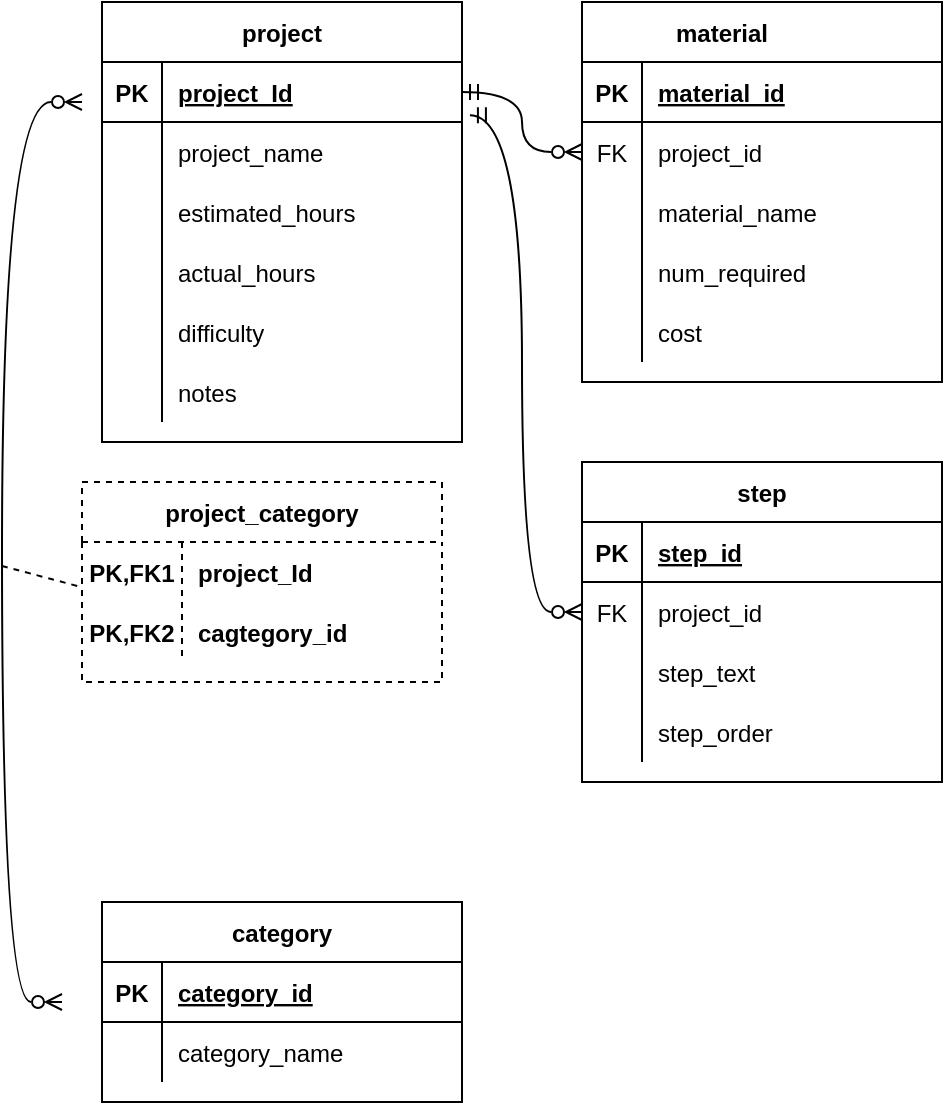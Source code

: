 <mxfile version="20.2.7" type="device"><diagram id="DPN5r8OgpBmGejVqQ4KV" name="Page-1"><mxGraphModel dx="1416" dy="571" grid="1" gridSize="10" guides="1" tooltips="1" connect="1" arrows="1" fold="1" page="1" pageScale="1" pageWidth="850" pageHeight="1100" math="0" shadow="0"><root><mxCell id="0"/><mxCell id="1" parent="0"/><mxCell id="LyTKCBFwln9-AGKCyciz-1" value="project" style="shape=table;startSize=30;container=1;collapsible=1;childLayout=tableLayout;fixedRows=1;rowLines=0;fontStyle=1;align=center;resizeLast=1;" parent="1" vertex="1"><mxGeometry x="80" y="80" width="180" height="220" as="geometry"/></mxCell><mxCell id="LyTKCBFwln9-AGKCyciz-2" value="" style="shape=tableRow;horizontal=0;startSize=0;swimlaneHead=0;swimlaneBody=0;fillColor=none;collapsible=0;dropTarget=0;points=[[0,0.5],[1,0.5]];portConstraint=eastwest;top=0;left=0;right=0;bottom=1;" parent="LyTKCBFwln9-AGKCyciz-1" vertex="1"><mxGeometry y="30" width="180" height="30" as="geometry"/></mxCell><mxCell id="LyTKCBFwln9-AGKCyciz-3" value="PK" style="shape=partialRectangle;connectable=0;fillColor=none;top=0;left=0;bottom=0;right=0;fontStyle=1;overflow=hidden;" parent="LyTKCBFwln9-AGKCyciz-2" vertex="1"><mxGeometry width="30" height="30" as="geometry"><mxRectangle width="30" height="30" as="alternateBounds"/></mxGeometry></mxCell><mxCell id="LyTKCBFwln9-AGKCyciz-4" value="project_Id" style="shape=partialRectangle;connectable=0;fillColor=none;top=0;left=0;bottom=0;right=0;align=left;spacingLeft=6;fontStyle=5;overflow=hidden;" parent="LyTKCBFwln9-AGKCyciz-2" vertex="1"><mxGeometry x="30" width="150" height="30" as="geometry"><mxRectangle width="150" height="30" as="alternateBounds"/></mxGeometry></mxCell><mxCell id="LyTKCBFwln9-AGKCyciz-52" style="shape=tableRow;horizontal=0;startSize=0;swimlaneHead=0;swimlaneBody=0;fillColor=none;collapsible=0;dropTarget=0;points=[[0,0.5],[1,0.5]];portConstraint=eastwest;top=0;left=0;right=0;bottom=1;strokeColor=none;" parent="LyTKCBFwln9-AGKCyciz-1" vertex="1"><mxGeometry y="60" width="180" height="30" as="geometry"/></mxCell><mxCell id="LyTKCBFwln9-AGKCyciz-53" style="shape=partialRectangle;connectable=0;fillColor=none;top=0;left=0;bottom=0;right=0;fontStyle=1;overflow=hidden;" parent="LyTKCBFwln9-AGKCyciz-52" vertex="1"><mxGeometry width="30" height="30" as="geometry"><mxRectangle width="30" height="30" as="alternateBounds"/></mxGeometry></mxCell><mxCell id="LyTKCBFwln9-AGKCyciz-54" value="project_name" style="shape=partialRectangle;connectable=0;fillColor=none;top=0;left=0;bottom=0;right=0;align=left;spacingLeft=6;fontStyle=0;overflow=hidden;" parent="LyTKCBFwln9-AGKCyciz-52" vertex="1"><mxGeometry x="30" width="150" height="30" as="geometry"><mxRectangle width="150" height="30" as="alternateBounds"/></mxGeometry></mxCell><mxCell id="LyTKCBFwln9-AGKCyciz-5" value="" style="shape=tableRow;horizontal=0;startSize=0;swimlaneHead=0;swimlaneBody=0;fillColor=none;collapsible=0;dropTarget=0;points=[[0,0.5],[1,0.5]];portConstraint=eastwest;top=0;left=0;right=0;bottom=0;" parent="LyTKCBFwln9-AGKCyciz-1" vertex="1"><mxGeometry y="90" width="180" height="30" as="geometry"/></mxCell><mxCell id="LyTKCBFwln9-AGKCyciz-6" value="" style="shape=partialRectangle;connectable=0;fillColor=none;top=0;left=0;bottom=0;right=0;editable=1;overflow=hidden;" parent="LyTKCBFwln9-AGKCyciz-5" vertex="1"><mxGeometry width="30" height="30" as="geometry"><mxRectangle width="30" height="30" as="alternateBounds"/></mxGeometry></mxCell><mxCell id="LyTKCBFwln9-AGKCyciz-7" value="estimated_hours" style="shape=partialRectangle;connectable=0;fillColor=none;top=0;left=0;bottom=0;right=0;align=left;spacingLeft=6;overflow=hidden;" parent="LyTKCBFwln9-AGKCyciz-5" vertex="1"><mxGeometry x="30" width="150" height="30" as="geometry"><mxRectangle width="150" height="30" as="alternateBounds"/></mxGeometry></mxCell><mxCell id="LyTKCBFwln9-AGKCyciz-8" value="" style="shape=tableRow;horizontal=0;startSize=0;swimlaneHead=0;swimlaneBody=0;fillColor=none;collapsible=0;dropTarget=0;points=[[0,0.5],[1,0.5]];portConstraint=eastwest;top=0;left=0;right=0;bottom=0;" parent="LyTKCBFwln9-AGKCyciz-1" vertex="1"><mxGeometry y="120" width="180" height="30" as="geometry"/></mxCell><mxCell id="LyTKCBFwln9-AGKCyciz-9" value="" style="shape=partialRectangle;connectable=0;fillColor=none;top=0;left=0;bottom=0;right=0;editable=1;overflow=hidden;" parent="LyTKCBFwln9-AGKCyciz-8" vertex="1"><mxGeometry width="30" height="30" as="geometry"><mxRectangle width="30" height="30" as="alternateBounds"/></mxGeometry></mxCell><mxCell id="LyTKCBFwln9-AGKCyciz-10" value="actual_hours" style="shape=partialRectangle;connectable=0;fillColor=none;top=0;left=0;bottom=0;right=0;align=left;spacingLeft=6;overflow=hidden;" parent="LyTKCBFwln9-AGKCyciz-8" vertex="1"><mxGeometry x="30" width="150" height="30" as="geometry"><mxRectangle width="150" height="30" as="alternateBounds"/></mxGeometry></mxCell><mxCell id="LyTKCBFwln9-AGKCyciz-11" value="" style="shape=tableRow;horizontal=0;startSize=0;swimlaneHead=0;swimlaneBody=0;fillColor=none;collapsible=0;dropTarget=0;points=[[0,0.5],[1,0.5]];portConstraint=eastwest;top=0;left=0;right=0;bottom=0;" parent="LyTKCBFwln9-AGKCyciz-1" vertex="1"><mxGeometry y="150" width="180" height="30" as="geometry"/></mxCell><mxCell id="LyTKCBFwln9-AGKCyciz-12" value="" style="shape=partialRectangle;connectable=0;fillColor=none;top=0;left=0;bottom=0;right=0;editable=1;overflow=hidden;" parent="LyTKCBFwln9-AGKCyciz-11" vertex="1"><mxGeometry width="30" height="30" as="geometry"><mxRectangle width="30" height="30" as="alternateBounds"/></mxGeometry></mxCell><mxCell id="LyTKCBFwln9-AGKCyciz-13" value="difficulty" style="shape=partialRectangle;connectable=0;fillColor=none;top=0;left=0;bottom=0;right=0;align=left;spacingLeft=6;overflow=hidden;" parent="LyTKCBFwln9-AGKCyciz-11" vertex="1"><mxGeometry x="30" width="150" height="30" as="geometry"><mxRectangle width="150" height="30" as="alternateBounds"/></mxGeometry></mxCell><mxCell id="LyTKCBFwln9-AGKCyciz-14" style="shape=tableRow;horizontal=0;startSize=0;swimlaneHead=0;swimlaneBody=0;fillColor=none;collapsible=0;dropTarget=0;points=[[0,0.5],[1,0.5]];portConstraint=eastwest;top=0;left=0;right=0;bottom=0;" parent="LyTKCBFwln9-AGKCyciz-1" vertex="1"><mxGeometry y="180" width="180" height="30" as="geometry"/></mxCell><mxCell id="LyTKCBFwln9-AGKCyciz-15" style="shape=partialRectangle;connectable=0;fillColor=none;top=0;left=0;bottom=0;right=0;editable=1;overflow=hidden;" parent="LyTKCBFwln9-AGKCyciz-14" vertex="1"><mxGeometry width="30" height="30" as="geometry"><mxRectangle width="30" height="30" as="alternateBounds"/></mxGeometry></mxCell><mxCell id="LyTKCBFwln9-AGKCyciz-16" value="notes" style="shape=partialRectangle;connectable=0;fillColor=none;top=0;left=0;bottom=0;right=0;align=left;spacingLeft=6;overflow=hidden;" parent="LyTKCBFwln9-AGKCyciz-14" vertex="1"><mxGeometry x="30" width="150" height="30" as="geometry"><mxRectangle width="150" height="30" as="alternateBounds"/></mxGeometry></mxCell><mxCell id="LyTKCBFwln9-AGKCyciz-17" value="    material                " style="shape=table;startSize=30;container=1;collapsible=1;childLayout=tableLayout;fixedRows=1;rowLines=0;fontStyle=1;align=center;resizeLast=1;" parent="1" vertex="1"><mxGeometry x="320" y="80" width="180" height="190" as="geometry"/></mxCell><mxCell id="LyTKCBFwln9-AGKCyciz-18" value="" style="shape=tableRow;horizontal=0;startSize=0;swimlaneHead=0;swimlaneBody=0;fillColor=none;collapsible=0;dropTarget=0;points=[[0,0.5],[1,0.5]];portConstraint=eastwest;top=0;left=0;right=0;bottom=1;" parent="LyTKCBFwln9-AGKCyciz-17" vertex="1"><mxGeometry y="30" width="180" height="30" as="geometry"/></mxCell><mxCell id="LyTKCBFwln9-AGKCyciz-19" value="PK" style="shape=partialRectangle;connectable=0;fillColor=none;top=0;left=0;bottom=0;right=0;fontStyle=1;overflow=hidden;" parent="LyTKCBFwln9-AGKCyciz-18" vertex="1"><mxGeometry width="30" height="30" as="geometry"><mxRectangle width="30" height="30" as="alternateBounds"/></mxGeometry></mxCell><mxCell id="LyTKCBFwln9-AGKCyciz-20" value="material_id" style="shape=partialRectangle;connectable=0;fillColor=none;top=0;left=0;bottom=0;right=0;align=left;spacingLeft=6;fontStyle=5;overflow=hidden;" parent="LyTKCBFwln9-AGKCyciz-18" vertex="1"><mxGeometry x="30" width="150" height="30" as="geometry"><mxRectangle width="150" height="30" as="alternateBounds"/></mxGeometry></mxCell><mxCell id="LyTKCBFwln9-AGKCyciz-21" value="" style="shape=tableRow;horizontal=0;startSize=0;swimlaneHead=0;swimlaneBody=0;fillColor=none;collapsible=0;dropTarget=0;points=[[0,0.5],[1,0.5]];portConstraint=eastwest;top=0;left=0;right=0;bottom=0;" parent="LyTKCBFwln9-AGKCyciz-17" vertex="1"><mxGeometry y="60" width="180" height="30" as="geometry"/></mxCell><mxCell id="LyTKCBFwln9-AGKCyciz-22" value="FK" style="shape=partialRectangle;connectable=0;fillColor=none;top=0;left=0;bottom=0;right=0;editable=1;overflow=hidden;" parent="LyTKCBFwln9-AGKCyciz-21" vertex="1"><mxGeometry width="30" height="30" as="geometry"><mxRectangle width="30" height="30" as="alternateBounds"/></mxGeometry></mxCell><mxCell id="LyTKCBFwln9-AGKCyciz-23" value="project_id" style="shape=partialRectangle;connectable=0;fillColor=none;top=0;left=0;bottom=0;right=0;align=left;spacingLeft=6;overflow=hidden;" parent="LyTKCBFwln9-AGKCyciz-21" vertex="1"><mxGeometry x="30" width="150" height="30" as="geometry"><mxRectangle width="150" height="30" as="alternateBounds"/></mxGeometry></mxCell><mxCell id="LyTKCBFwln9-AGKCyciz-24" value="" style="shape=tableRow;horizontal=0;startSize=0;swimlaneHead=0;swimlaneBody=0;fillColor=none;collapsible=0;dropTarget=0;points=[[0,0.5],[1,0.5]];portConstraint=eastwest;top=0;left=0;right=0;bottom=0;" parent="LyTKCBFwln9-AGKCyciz-17" vertex="1"><mxGeometry y="90" width="180" height="30" as="geometry"/></mxCell><mxCell id="LyTKCBFwln9-AGKCyciz-25" value="" style="shape=partialRectangle;connectable=0;fillColor=none;top=0;left=0;bottom=0;right=0;editable=1;overflow=hidden;" parent="LyTKCBFwln9-AGKCyciz-24" vertex="1"><mxGeometry width="30" height="30" as="geometry"><mxRectangle width="30" height="30" as="alternateBounds"/></mxGeometry></mxCell><mxCell id="LyTKCBFwln9-AGKCyciz-26" value="material_name" style="shape=partialRectangle;connectable=0;fillColor=none;top=0;left=0;bottom=0;right=0;align=left;spacingLeft=6;overflow=hidden;" parent="LyTKCBFwln9-AGKCyciz-24" vertex="1"><mxGeometry x="30" width="150" height="30" as="geometry"><mxRectangle width="150" height="30" as="alternateBounds"/></mxGeometry></mxCell><mxCell id="LyTKCBFwln9-AGKCyciz-27" value="" style="shape=tableRow;horizontal=0;startSize=0;swimlaneHead=0;swimlaneBody=0;fillColor=none;collapsible=0;dropTarget=0;points=[[0,0.5],[1,0.5]];portConstraint=eastwest;top=0;left=0;right=0;bottom=0;" parent="LyTKCBFwln9-AGKCyciz-17" vertex="1"><mxGeometry y="120" width="180" height="30" as="geometry"/></mxCell><mxCell id="LyTKCBFwln9-AGKCyciz-28" value="" style="shape=partialRectangle;connectable=0;fillColor=none;top=0;left=0;bottom=0;right=0;editable=1;overflow=hidden;" parent="LyTKCBFwln9-AGKCyciz-27" vertex="1"><mxGeometry width="30" height="30" as="geometry"><mxRectangle width="30" height="30" as="alternateBounds"/></mxGeometry></mxCell><mxCell id="LyTKCBFwln9-AGKCyciz-29" value="num_required" style="shape=partialRectangle;connectable=0;fillColor=none;top=0;left=0;bottom=0;right=0;align=left;spacingLeft=6;overflow=hidden;" parent="LyTKCBFwln9-AGKCyciz-27" vertex="1"><mxGeometry x="30" width="150" height="30" as="geometry"><mxRectangle width="150" height="30" as="alternateBounds"/></mxGeometry></mxCell><mxCell id="LyTKCBFwln9-AGKCyciz-30" style="shape=tableRow;horizontal=0;startSize=0;swimlaneHead=0;swimlaneBody=0;fillColor=none;collapsible=0;dropTarget=0;points=[[0,0.5],[1,0.5]];portConstraint=eastwest;top=0;left=0;right=0;bottom=0;" parent="LyTKCBFwln9-AGKCyciz-17" vertex="1"><mxGeometry y="150" width="180" height="30" as="geometry"/></mxCell><mxCell id="LyTKCBFwln9-AGKCyciz-31" style="shape=partialRectangle;connectable=0;fillColor=none;top=0;left=0;bottom=0;right=0;editable=1;overflow=hidden;" parent="LyTKCBFwln9-AGKCyciz-30" vertex="1"><mxGeometry width="30" height="30" as="geometry"><mxRectangle width="30" height="30" as="alternateBounds"/></mxGeometry></mxCell><mxCell id="LyTKCBFwln9-AGKCyciz-32" value="cost" style="shape=partialRectangle;connectable=0;fillColor=none;top=0;left=0;bottom=0;right=0;align=left;spacingLeft=6;overflow=hidden;" parent="LyTKCBFwln9-AGKCyciz-30" vertex="1"><mxGeometry x="30" width="150" height="30" as="geometry"><mxRectangle width="150" height="30" as="alternateBounds"/></mxGeometry></mxCell><mxCell id="LyTKCBFwln9-AGKCyciz-34" value="" style="endArrow=ERzeroToMany;html=1;rounded=0;entryX=0;entryY=0.5;entryDx=0;entryDy=0;exitX=1;exitY=0.5;exitDx=0;exitDy=0;endFill=0;startArrow=ERmandOne;startFill=0;edgeStyle=orthogonalEdgeStyle;curved=1;" parent="1" source="LyTKCBFwln9-AGKCyciz-2" target="LyTKCBFwln9-AGKCyciz-21" edge="1"><mxGeometry width="50" height="50" relative="1" as="geometry"><mxPoint x="190" y="310" as="sourcePoint"/><mxPoint x="240" y="260" as="targetPoint"/></mxGeometry></mxCell><mxCell id="LyTKCBFwln9-AGKCyciz-35" value="step" style="shape=table;startSize=30;container=1;collapsible=1;childLayout=tableLayout;fixedRows=1;rowLines=0;fontStyle=1;align=center;resizeLast=1;" parent="1" vertex="1"><mxGeometry x="320" y="310" width="180" height="160" as="geometry"/></mxCell><mxCell id="LyTKCBFwln9-AGKCyciz-36" value="" style="shape=tableRow;horizontal=0;startSize=0;swimlaneHead=0;swimlaneBody=0;fillColor=none;collapsible=0;dropTarget=0;points=[[0,0.5],[1,0.5]];portConstraint=eastwest;top=0;left=0;right=0;bottom=1;" parent="LyTKCBFwln9-AGKCyciz-35" vertex="1"><mxGeometry y="30" width="180" height="30" as="geometry"/></mxCell><mxCell id="LyTKCBFwln9-AGKCyciz-37" value="PK" style="shape=partialRectangle;connectable=0;fillColor=none;top=0;left=0;bottom=0;right=0;fontStyle=1;overflow=hidden;" parent="LyTKCBFwln9-AGKCyciz-36" vertex="1"><mxGeometry width="30" height="30" as="geometry"><mxRectangle width="30" height="30" as="alternateBounds"/></mxGeometry></mxCell><mxCell id="LyTKCBFwln9-AGKCyciz-38" value="step_id" style="shape=partialRectangle;connectable=0;fillColor=none;top=0;left=0;bottom=0;right=0;align=left;spacingLeft=6;fontStyle=5;overflow=hidden;" parent="LyTKCBFwln9-AGKCyciz-36" vertex="1"><mxGeometry x="30" width="150" height="30" as="geometry"><mxRectangle width="150" height="30" as="alternateBounds"/></mxGeometry></mxCell><mxCell id="LyTKCBFwln9-AGKCyciz-39" value="" style="shape=tableRow;horizontal=0;startSize=0;swimlaneHead=0;swimlaneBody=0;fillColor=none;collapsible=0;dropTarget=0;points=[[0,0.5],[1,0.5]];portConstraint=eastwest;top=0;left=0;right=0;bottom=0;" parent="LyTKCBFwln9-AGKCyciz-35" vertex="1"><mxGeometry y="60" width="180" height="30" as="geometry"/></mxCell><mxCell id="LyTKCBFwln9-AGKCyciz-40" value="FK" style="shape=partialRectangle;connectable=0;fillColor=none;top=0;left=0;bottom=0;right=0;editable=1;overflow=hidden;" parent="LyTKCBFwln9-AGKCyciz-39" vertex="1"><mxGeometry width="30" height="30" as="geometry"><mxRectangle width="30" height="30" as="alternateBounds"/></mxGeometry></mxCell><mxCell id="LyTKCBFwln9-AGKCyciz-41" value="project_id" style="shape=partialRectangle;connectable=0;fillColor=none;top=0;left=0;bottom=0;right=0;align=left;spacingLeft=6;overflow=hidden;" parent="LyTKCBFwln9-AGKCyciz-39" vertex="1"><mxGeometry x="30" width="150" height="30" as="geometry"><mxRectangle width="150" height="30" as="alternateBounds"/></mxGeometry></mxCell><mxCell id="LyTKCBFwln9-AGKCyciz-42" value="" style="shape=tableRow;horizontal=0;startSize=0;swimlaneHead=0;swimlaneBody=0;fillColor=none;collapsible=0;dropTarget=0;points=[[0,0.5],[1,0.5]];portConstraint=eastwest;top=0;left=0;right=0;bottom=0;" parent="LyTKCBFwln9-AGKCyciz-35" vertex="1"><mxGeometry y="90" width="180" height="30" as="geometry"/></mxCell><mxCell id="LyTKCBFwln9-AGKCyciz-43" value="" style="shape=partialRectangle;connectable=0;fillColor=none;top=0;left=0;bottom=0;right=0;editable=1;overflow=hidden;" parent="LyTKCBFwln9-AGKCyciz-42" vertex="1"><mxGeometry width="30" height="30" as="geometry"><mxRectangle width="30" height="30" as="alternateBounds"/></mxGeometry></mxCell><mxCell id="LyTKCBFwln9-AGKCyciz-44" value="step_text" style="shape=partialRectangle;connectable=0;fillColor=none;top=0;left=0;bottom=0;right=0;align=left;spacingLeft=6;overflow=hidden;" parent="LyTKCBFwln9-AGKCyciz-42" vertex="1"><mxGeometry x="30" width="150" height="30" as="geometry"><mxRectangle width="150" height="30" as="alternateBounds"/></mxGeometry></mxCell><mxCell id="LyTKCBFwln9-AGKCyciz-45" value="" style="shape=tableRow;horizontal=0;startSize=0;swimlaneHead=0;swimlaneBody=0;fillColor=none;collapsible=0;dropTarget=0;points=[[0,0.5],[1,0.5]];portConstraint=eastwest;top=0;left=0;right=0;bottom=0;" parent="LyTKCBFwln9-AGKCyciz-35" vertex="1"><mxGeometry y="120" width="180" height="30" as="geometry"/></mxCell><mxCell id="LyTKCBFwln9-AGKCyciz-46" value="" style="shape=partialRectangle;connectable=0;fillColor=none;top=0;left=0;bottom=0;right=0;editable=1;overflow=hidden;" parent="LyTKCBFwln9-AGKCyciz-45" vertex="1"><mxGeometry width="30" height="30" as="geometry"><mxRectangle width="30" height="30" as="alternateBounds"/></mxGeometry></mxCell><mxCell id="LyTKCBFwln9-AGKCyciz-47" value="step_order" style="shape=partialRectangle;connectable=0;fillColor=none;top=0;left=0;bottom=0;right=0;align=left;spacingLeft=6;overflow=hidden;" parent="LyTKCBFwln9-AGKCyciz-45" vertex="1"><mxGeometry x="30" width="150" height="30" as="geometry"><mxRectangle width="150" height="30" as="alternateBounds"/></mxGeometry></mxCell><mxCell id="LyTKCBFwln9-AGKCyciz-48" value="" style="endArrow=ERzeroToMany;html=1;rounded=0;exitX=1.022;exitY=-0.113;exitDx=0;exitDy=0;exitPerimeter=0;entryX=0;entryY=0.5;entryDx=0;entryDy=0;endFill=0;startArrow=ERmandOne;startFill=0;edgeStyle=orthogonalEdgeStyle;curved=1;" parent="1" source="LyTKCBFwln9-AGKCyciz-52" target="LyTKCBFwln9-AGKCyciz-39" edge="1"><mxGeometry width="50" height="50" relative="1" as="geometry"><mxPoint x="450" y="320" as="sourcePoint"/><mxPoint x="500" y="270" as="targetPoint"/></mxGeometry></mxCell><mxCell id="LyTKCBFwln9-AGKCyciz-55" value="category" style="shape=table;startSize=30;container=1;collapsible=1;childLayout=tableLayout;fixedRows=1;rowLines=0;fontStyle=1;align=center;resizeLast=1;" parent="1" vertex="1"><mxGeometry x="80" y="530" width="180" height="100" as="geometry"/></mxCell><mxCell id="LyTKCBFwln9-AGKCyciz-56" value="" style="shape=tableRow;horizontal=0;startSize=0;swimlaneHead=0;swimlaneBody=0;fillColor=none;collapsible=0;dropTarget=0;points=[[0,0.5],[1,0.5]];portConstraint=eastwest;top=0;left=0;right=0;bottom=1;" parent="LyTKCBFwln9-AGKCyciz-55" vertex="1"><mxGeometry y="30" width="180" height="30" as="geometry"/></mxCell><mxCell id="LyTKCBFwln9-AGKCyciz-57" value="PK" style="shape=partialRectangle;connectable=0;fillColor=none;top=0;left=0;bottom=0;right=0;fontStyle=1;overflow=hidden;" parent="LyTKCBFwln9-AGKCyciz-56" vertex="1"><mxGeometry width="30" height="30" as="geometry"><mxRectangle width="30" height="30" as="alternateBounds"/></mxGeometry></mxCell><mxCell id="LyTKCBFwln9-AGKCyciz-58" value="category_id" style="shape=partialRectangle;connectable=0;fillColor=none;top=0;left=0;bottom=0;right=0;align=left;spacingLeft=6;fontStyle=5;overflow=hidden;" parent="LyTKCBFwln9-AGKCyciz-56" vertex="1"><mxGeometry x="30" width="150" height="30" as="geometry"><mxRectangle width="150" height="30" as="alternateBounds"/></mxGeometry></mxCell><mxCell id="LyTKCBFwln9-AGKCyciz-59" value="" style="shape=tableRow;horizontal=0;startSize=0;swimlaneHead=0;swimlaneBody=0;fillColor=none;collapsible=0;dropTarget=0;points=[[0,0.5],[1,0.5]];portConstraint=eastwest;top=0;left=0;right=0;bottom=0;" parent="LyTKCBFwln9-AGKCyciz-55" vertex="1"><mxGeometry y="60" width="180" height="30" as="geometry"/></mxCell><mxCell id="LyTKCBFwln9-AGKCyciz-60" value="" style="shape=partialRectangle;connectable=0;fillColor=none;top=0;left=0;bottom=0;right=0;editable=1;overflow=hidden;" parent="LyTKCBFwln9-AGKCyciz-59" vertex="1"><mxGeometry width="30" height="30" as="geometry"><mxRectangle width="30" height="30" as="alternateBounds"/></mxGeometry></mxCell><mxCell id="LyTKCBFwln9-AGKCyciz-61" value="category_name" style="shape=partialRectangle;connectable=0;fillColor=none;top=0;left=0;bottom=0;right=0;align=left;spacingLeft=6;overflow=hidden;" parent="LyTKCBFwln9-AGKCyciz-59" vertex="1"><mxGeometry x="30" width="150" height="30" as="geometry"><mxRectangle width="150" height="30" as="alternateBounds"/></mxGeometry></mxCell><mxCell id="LyTKCBFwln9-AGKCyciz-68" value="project_category" style="shape=table;startSize=30;container=1;collapsible=1;childLayout=tableLayout;fixedRows=1;rowLines=0;fontStyle=1;align=center;resizeLast=1;dashed=1;" parent="1" vertex="1"><mxGeometry x="70" y="320" width="180" height="100" as="geometry"/></mxCell><mxCell id="LyTKCBFwln9-AGKCyciz-81" value="" style="shape=tableRow;horizontal=0;startSize=0;swimlaneHead=0;swimlaneBody=0;fillColor=none;collapsible=0;dropTarget=0;points=[[0,0.5],[1,0.5]];portConstraint=eastwest;top=0;left=0;right=0;bottom=0;" parent="LyTKCBFwln9-AGKCyciz-68" vertex="1"><mxGeometry y="30" width="180" height="30" as="geometry"/></mxCell><mxCell id="LyTKCBFwln9-AGKCyciz-82" value="PK,FK1" style="shape=partialRectangle;connectable=0;fillColor=none;top=0;left=0;bottom=0;right=0;fontStyle=1;overflow=hidden;" parent="LyTKCBFwln9-AGKCyciz-81" vertex="1"><mxGeometry width="50" height="30" as="geometry"><mxRectangle width="50" height="30" as="alternateBounds"/></mxGeometry></mxCell><mxCell id="LyTKCBFwln9-AGKCyciz-83" value="project_Id" style="shape=partialRectangle;connectable=0;fillColor=none;top=0;left=0;bottom=0;right=0;align=left;spacingLeft=6;fontStyle=1;overflow=hidden;" parent="LyTKCBFwln9-AGKCyciz-81" vertex="1"><mxGeometry x="50" width="130" height="30" as="geometry"><mxRectangle width="130" height="30" as="alternateBounds"/></mxGeometry></mxCell><mxCell id="LyTKCBFwln9-AGKCyciz-84" value="" style="shape=tableRow;horizontal=0;startSize=0;swimlaneHead=0;swimlaneBody=0;fillColor=none;collapsible=0;dropTarget=0;points=[[0,0.5],[1,0.5]];portConstraint=eastwest;top=0;left=0;right=0;bottom=0;" parent="LyTKCBFwln9-AGKCyciz-68" vertex="1"><mxGeometry y="60" width="180" height="30" as="geometry"/></mxCell><mxCell id="LyTKCBFwln9-AGKCyciz-85" value="PK,FK2" style="shape=partialRectangle;connectable=0;fillColor=none;top=0;left=0;bottom=0;right=0;fontStyle=1;overflow=hidden;" parent="LyTKCBFwln9-AGKCyciz-84" vertex="1"><mxGeometry width="50" height="30" as="geometry"><mxRectangle width="50" height="30" as="alternateBounds"/></mxGeometry></mxCell><mxCell id="LyTKCBFwln9-AGKCyciz-86" value="cagtegory_id" style="shape=partialRectangle;connectable=0;fillColor=none;top=0;left=0;bottom=0;right=0;align=left;spacingLeft=6;fontStyle=1;overflow=hidden;" parent="LyTKCBFwln9-AGKCyciz-84" vertex="1"><mxGeometry x="50" width="130" height="30" as="geometry"><mxRectangle width="130" height="30" as="alternateBounds"/></mxGeometry></mxCell><mxCell id="LyTKCBFwln9-AGKCyciz-87" value="" style="endArrow=ERzeroToMany;html=1;rounded=0;edgeStyle=orthogonalEdgeStyle;curved=1;endFill=0;startArrow=ERzeroToMany;startFill=0;" parent="1" edge="1"><mxGeometry width="50" height="50" relative="1" as="geometry"><mxPoint x="70" y="130" as="sourcePoint"/><mxPoint x="60" y="580" as="targetPoint"/><Array as="points"><mxPoint x="30" y="130"/><mxPoint x="30" y="580"/></Array></mxGeometry></mxCell><mxCell id="-kBM9bjOYnaGIZZJQVlb-2" value="" style="endArrow=none;html=1;rounded=0;curved=1;dashed=1;endFill=0;entryX=-0.004;entryY=0.747;entryDx=0;entryDy=0;entryPerimeter=0;" edge="1" parent="1" target="LyTKCBFwln9-AGKCyciz-81"><mxGeometry width="50" height="50" relative="1" as="geometry"><mxPoint x="30" y="362" as="sourcePoint"/><mxPoint x="70" y="360" as="targetPoint"/></mxGeometry></mxCell></root></mxGraphModel></diagram></mxfile>